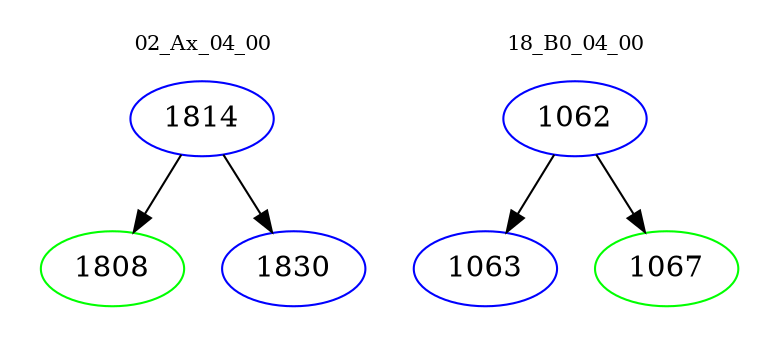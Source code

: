 digraph{
subgraph cluster_0 {
color = white
label = "02_Ax_04_00";
fontsize=10;
T0_1814 [label="1814", color="blue"]
T0_1814 -> T0_1808 [color="black"]
T0_1808 [label="1808", color="green"]
T0_1814 -> T0_1830 [color="black"]
T0_1830 [label="1830", color="blue"]
}
subgraph cluster_1 {
color = white
label = "18_B0_04_00";
fontsize=10;
T1_1062 [label="1062", color="blue"]
T1_1062 -> T1_1063 [color="black"]
T1_1063 [label="1063", color="blue"]
T1_1062 -> T1_1067 [color="black"]
T1_1067 [label="1067", color="green"]
}
}
